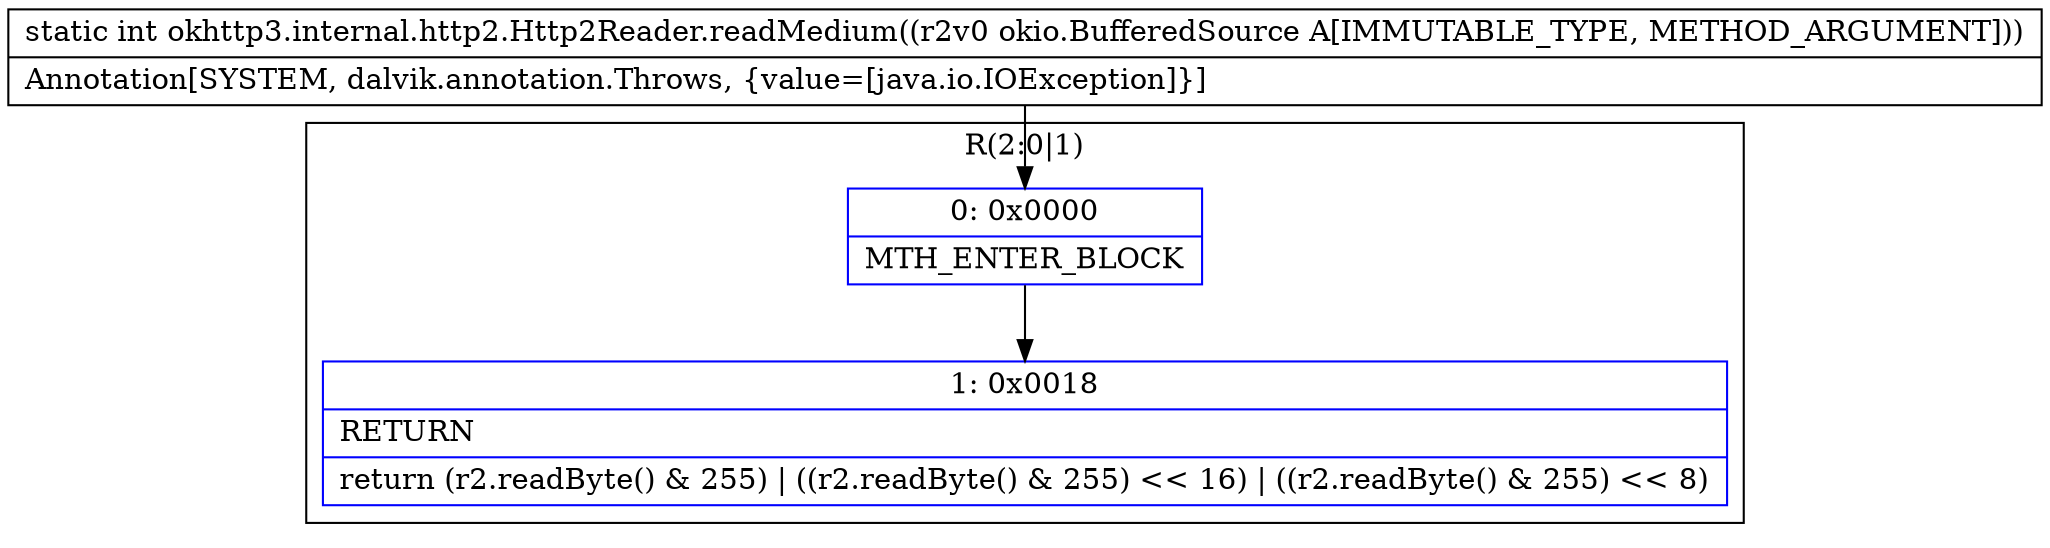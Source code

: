 digraph "CFG forokhttp3.internal.http2.Http2Reader.readMedium(Lokio\/BufferedSource;)I" {
subgraph cluster_Region_1550857945 {
label = "R(2:0|1)";
node [shape=record,color=blue];
Node_0 [shape=record,label="{0\:\ 0x0000|MTH_ENTER_BLOCK\l}"];
Node_1 [shape=record,label="{1\:\ 0x0018|RETURN\l|return (r2.readByte() & 255) \| ((r2.readByte() & 255) \<\< 16) \| ((r2.readByte() & 255) \<\< 8)\l}"];
}
MethodNode[shape=record,label="{static int okhttp3.internal.http2.Http2Reader.readMedium((r2v0 okio.BufferedSource A[IMMUTABLE_TYPE, METHOD_ARGUMENT]))  | Annotation[SYSTEM, dalvik.annotation.Throws, \{value=[java.io.IOException]\}]\l}"];
MethodNode -> Node_0;
Node_0 -> Node_1;
}

